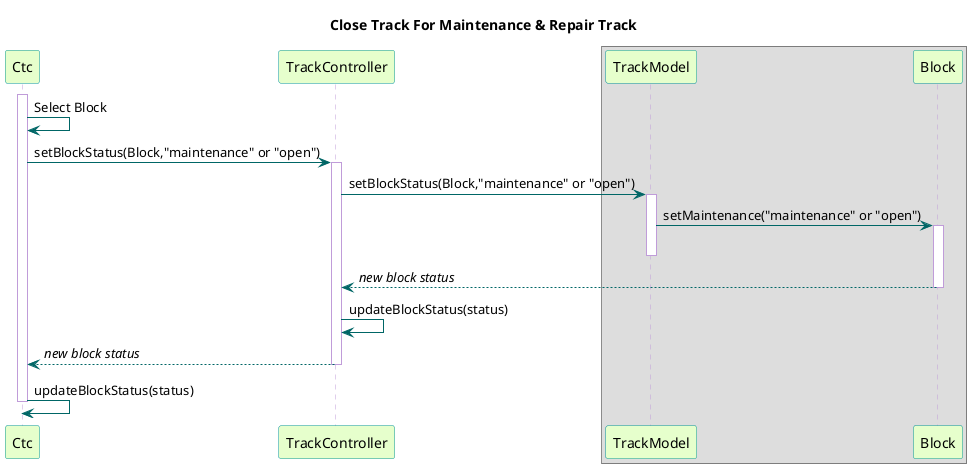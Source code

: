 @startuml

title Close Track For Maintenance & Repair Track

skinparam sequence {
  BackgroundColor transparent
  ParticipantBackgroundColor #e6ffcc
  ParticipantBorderColor 	#049595
  PackageBorderCOlor  #049595
  ArrowColor #006666
  LifeLineBorderColor #c09cd9
}

participant Ctc
participant TrackController
box
	participant TrackModel
	participant Block
end box

activate Ctc
Ctc -> Ctc : Select Block
Ctc -> TrackController : setBlockStatus(Block,"maintenance" or "open")

activate TrackController
TrackController -> TrackModel : setBlockStatus(Block,"maintenance" or "open")

activate TrackModel
TrackModel -> Block : setMaintenance("maintenance" or "open")
activate Block
deactivate TrackModel
Block --> TrackController : //new block status//
deactivate Block


TrackController -> TrackController : updateBlockStatus(status)
TrackController --> Ctc : //new block status//
deactivate TrackController

Ctc -> Ctc : updateBlockStatus(status)
deactivate Ctc
@enduml
